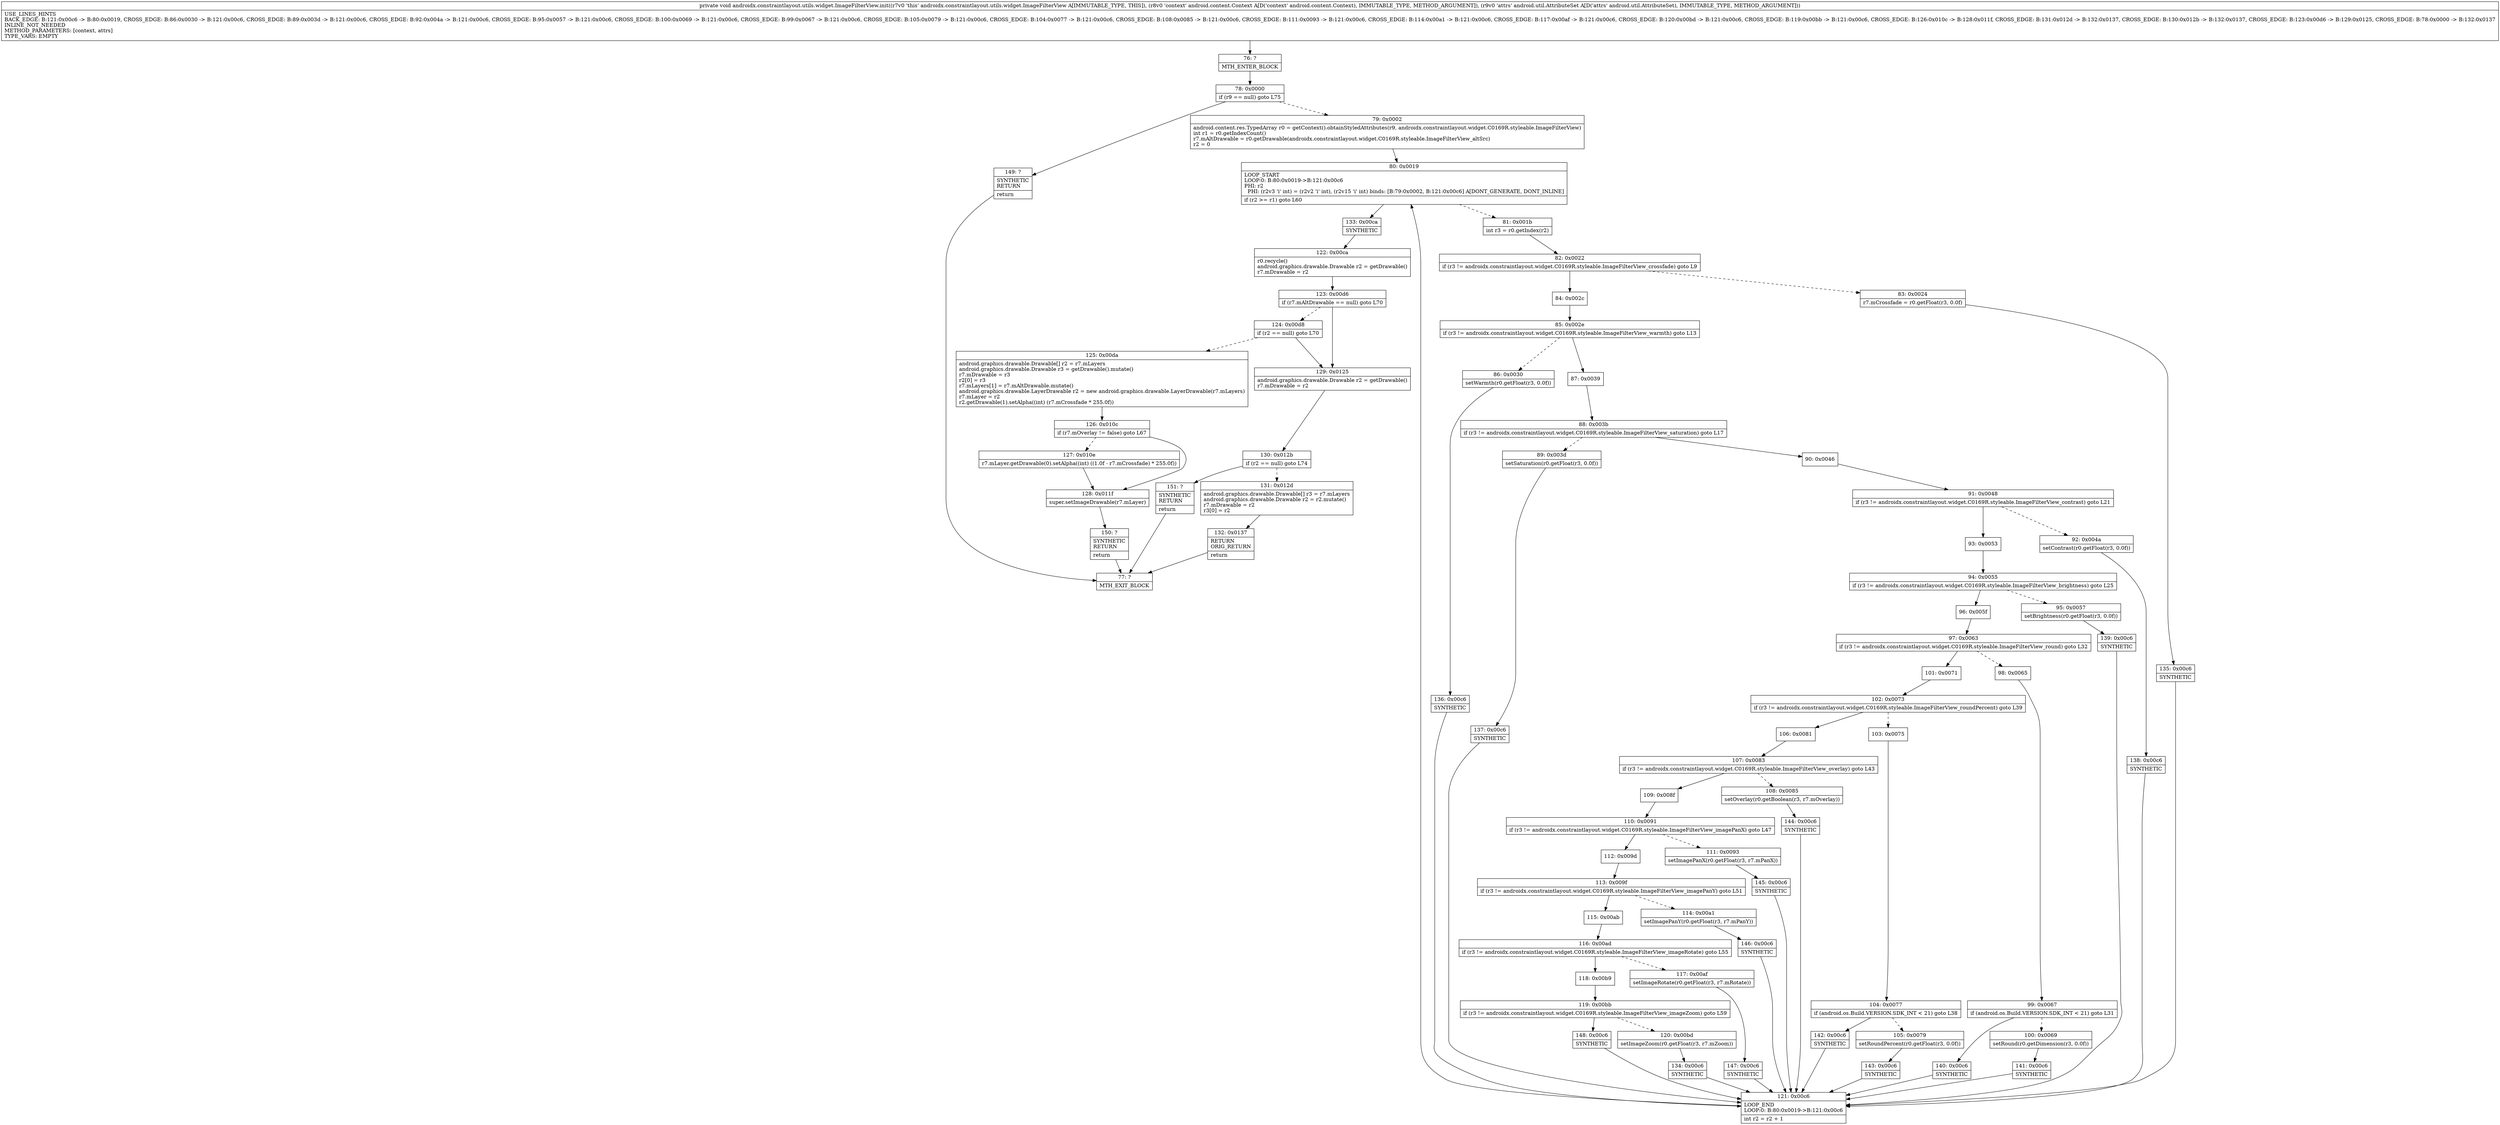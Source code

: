 digraph "CFG forandroidx.constraintlayout.utils.widget.ImageFilterView.init(Landroid\/content\/Context;Landroid\/util\/AttributeSet;)V" {
Node_76 [shape=record,label="{76\:\ ?|MTH_ENTER_BLOCK\l}"];
Node_78 [shape=record,label="{78\:\ 0x0000|if (r9 == null) goto L75\l}"];
Node_79 [shape=record,label="{79\:\ 0x0002|android.content.res.TypedArray r0 = getContext().obtainStyledAttributes(r9, androidx.constraintlayout.widget.C0169R.styleable.ImageFilterView)\lint r1 = r0.getIndexCount()\lr7.mAltDrawable = r0.getDrawable(androidx.constraintlayout.widget.C0169R.styleable.ImageFilterView_altSrc)\lr2 = 0\l}"];
Node_80 [shape=record,label="{80\:\ 0x0019|LOOP_START\lLOOP:0: B:80:0x0019\-\>B:121:0x00c6\lPHI: r2 \l  PHI: (r2v3 'i' int) = (r2v2 'i' int), (r2v15 'i' int) binds: [B:79:0x0002, B:121:0x00c6] A[DONT_GENERATE, DONT_INLINE]\l|if (r2 \>= r1) goto L60\l}"];
Node_81 [shape=record,label="{81\:\ 0x001b|int r3 = r0.getIndex(r2)\l}"];
Node_82 [shape=record,label="{82\:\ 0x0022|if (r3 != androidx.constraintlayout.widget.C0169R.styleable.ImageFilterView_crossfade) goto L9\l}"];
Node_83 [shape=record,label="{83\:\ 0x0024|r7.mCrossfade = r0.getFloat(r3, 0.0f)\l}"];
Node_135 [shape=record,label="{135\:\ 0x00c6|SYNTHETIC\l}"];
Node_121 [shape=record,label="{121\:\ 0x00c6|LOOP_END\lLOOP:0: B:80:0x0019\-\>B:121:0x00c6\l|int r2 = r2 + 1\l}"];
Node_84 [shape=record,label="{84\:\ 0x002c}"];
Node_85 [shape=record,label="{85\:\ 0x002e|if (r3 != androidx.constraintlayout.widget.C0169R.styleable.ImageFilterView_warmth) goto L13\l}"];
Node_86 [shape=record,label="{86\:\ 0x0030|setWarmth(r0.getFloat(r3, 0.0f))\l}"];
Node_136 [shape=record,label="{136\:\ 0x00c6|SYNTHETIC\l}"];
Node_87 [shape=record,label="{87\:\ 0x0039}"];
Node_88 [shape=record,label="{88\:\ 0x003b|if (r3 != androidx.constraintlayout.widget.C0169R.styleable.ImageFilterView_saturation) goto L17\l}"];
Node_89 [shape=record,label="{89\:\ 0x003d|setSaturation(r0.getFloat(r3, 0.0f))\l}"];
Node_137 [shape=record,label="{137\:\ 0x00c6|SYNTHETIC\l}"];
Node_90 [shape=record,label="{90\:\ 0x0046}"];
Node_91 [shape=record,label="{91\:\ 0x0048|if (r3 != androidx.constraintlayout.widget.C0169R.styleable.ImageFilterView_contrast) goto L21\l}"];
Node_92 [shape=record,label="{92\:\ 0x004a|setContrast(r0.getFloat(r3, 0.0f))\l}"];
Node_138 [shape=record,label="{138\:\ 0x00c6|SYNTHETIC\l}"];
Node_93 [shape=record,label="{93\:\ 0x0053}"];
Node_94 [shape=record,label="{94\:\ 0x0055|if (r3 != androidx.constraintlayout.widget.C0169R.styleable.ImageFilterView_brightness) goto L25\l}"];
Node_95 [shape=record,label="{95\:\ 0x0057|setBrightness(r0.getFloat(r3, 0.0f))\l}"];
Node_139 [shape=record,label="{139\:\ 0x00c6|SYNTHETIC\l}"];
Node_96 [shape=record,label="{96\:\ 0x005f}"];
Node_97 [shape=record,label="{97\:\ 0x0063|if (r3 != androidx.constraintlayout.widget.C0169R.styleable.ImageFilterView_round) goto L32\l}"];
Node_98 [shape=record,label="{98\:\ 0x0065}"];
Node_99 [shape=record,label="{99\:\ 0x0067|if (android.os.Build.VERSION.SDK_INT \< 21) goto L31\l}"];
Node_100 [shape=record,label="{100\:\ 0x0069|setRound(r0.getDimension(r3, 0.0f))\l}"];
Node_141 [shape=record,label="{141\:\ 0x00c6|SYNTHETIC\l}"];
Node_140 [shape=record,label="{140\:\ 0x00c6|SYNTHETIC\l}"];
Node_101 [shape=record,label="{101\:\ 0x0071}"];
Node_102 [shape=record,label="{102\:\ 0x0073|if (r3 != androidx.constraintlayout.widget.C0169R.styleable.ImageFilterView_roundPercent) goto L39\l}"];
Node_103 [shape=record,label="{103\:\ 0x0075}"];
Node_104 [shape=record,label="{104\:\ 0x0077|if (android.os.Build.VERSION.SDK_INT \< 21) goto L38\l}"];
Node_105 [shape=record,label="{105\:\ 0x0079|setRoundPercent(r0.getFloat(r3, 0.0f))\l}"];
Node_143 [shape=record,label="{143\:\ 0x00c6|SYNTHETIC\l}"];
Node_142 [shape=record,label="{142\:\ 0x00c6|SYNTHETIC\l}"];
Node_106 [shape=record,label="{106\:\ 0x0081}"];
Node_107 [shape=record,label="{107\:\ 0x0083|if (r3 != androidx.constraintlayout.widget.C0169R.styleable.ImageFilterView_overlay) goto L43\l}"];
Node_108 [shape=record,label="{108\:\ 0x0085|setOverlay(r0.getBoolean(r3, r7.mOverlay))\l}"];
Node_144 [shape=record,label="{144\:\ 0x00c6|SYNTHETIC\l}"];
Node_109 [shape=record,label="{109\:\ 0x008f}"];
Node_110 [shape=record,label="{110\:\ 0x0091|if (r3 != androidx.constraintlayout.widget.C0169R.styleable.ImageFilterView_imagePanX) goto L47\l}"];
Node_111 [shape=record,label="{111\:\ 0x0093|setImagePanX(r0.getFloat(r3, r7.mPanX))\l}"];
Node_145 [shape=record,label="{145\:\ 0x00c6|SYNTHETIC\l}"];
Node_112 [shape=record,label="{112\:\ 0x009d}"];
Node_113 [shape=record,label="{113\:\ 0x009f|if (r3 != androidx.constraintlayout.widget.C0169R.styleable.ImageFilterView_imagePanY) goto L51\l}"];
Node_114 [shape=record,label="{114\:\ 0x00a1|setImagePanY(r0.getFloat(r3, r7.mPanY))\l}"];
Node_146 [shape=record,label="{146\:\ 0x00c6|SYNTHETIC\l}"];
Node_115 [shape=record,label="{115\:\ 0x00ab}"];
Node_116 [shape=record,label="{116\:\ 0x00ad|if (r3 != androidx.constraintlayout.widget.C0169R.styleable.ImageFilterView_imageRotate) goto L55\l}"];
Node_117 [shape=record,label="{117\:\ 0x00af|setImageRotate(r0.getFloat(r3, r7.mRotate))\l}"];
Node_147 [shape=record,label="{147\:\ 0x00c6|SYNTHETIC\l}"];
Node_118 [shape=record,label="{118\:\ 0x00b9}"];
Node_119 [shape=record,label="{119\:\ 0x00bb|if (r3 != androidx.constraintlayout.widget.C0169R.styleable.ImageFilterView_imageZoom) goto L59\l}"];
Node_120 [shape=record,label="{120\:\ 0x00bd|setImageZoom(r0.getFloat(r3, r7.mZoom))\l}"];
Node_134 [shape=record,label="{134\:\ 0x00c6|SYNTHETIC\l}"];
Node_148 [shape=record,label="{148\:\ 0x00c6|SYNTHETIC\l}"];
Node_133 [shape=record,label="{133\:\ 0x00ca|SYNTHETIC\l}"];
Node_122 [shape=record,label="{122\:\ 0x00ca|r0.recycle()\landroid.graphics.drawable.Drawable r2 = getDrawable()\lr7.mDrawable = r2\l}"];
Node_123 [shape=record,label="{123\:\ 0x00d6|if (r7.mAltDrawable == null) goto L70\l}"];
Node_124 [shape=record,label="{124\:\ 0x00d8|if (r2 == null) goto L70\l}"];
Node_125 [shape=record,label="{125\:\ 0x00da|android.graphics.drawable.Drawable[] r2 = r7.mLayers\landroid.graphics.drawable.Drawable r3 = getDrawable().mutate()\lr7.mDrawable = r3\lr2[0] = r3\lr7.mLayers[1] = r7.mAltDrawable.mutate()\landroid.graphics.drawable.LayerDrawable r2 = new android.graphics.drawable.LayerDrawable(r7.mLayers)\lr7.mLayer = r2\lr2.getDrawable(1).setAlpha((int) (r7.mCrossfade * 255.0f))\l}"];
Node_126 [shape=record,label="{126\:\ 0x010c|if (r7.mOverlay != false) goto L67\l}"];
Node_127 [shape=record,label="{127\:\ 0x010e|r7.mLayer.getDrawable(0).setAlpha((int) ((1.0f \- r7.mCrossfade) * 255.0f))\l}"];
Node_128 [shape=record,label="{128\:\ 0x011f|super.setImageDrawable(r7.mLayer)\l}"];
Node_150 [shape=record,label="{150\:\ ?|SYNTHETIC\lRETURN\l|return\l}"];
Node_77 [shape=record,label="{77\:\ ?|MTH_EXIT_BLOCK\l}"];
Node_129 [shape=record,label="{129\:\ 0x0125|android.graphics.drawable.Drawable r2 = getDrawable()\lr7.mDrawable = r2\l}"];
Node_130 [shape=record,label="{130\:\ 0x012b|if (r2 == null) goto L74\l}"];
Node_131 [shape=record,label="{131\:\ 0x012d|android.graphics.drawable.Drawable[] r3 = r7.mLayers\landroid.graphics.drawable.Drawable r2 = r2.mutate()\lr7.mDrawable = r2\lr3[0] = r2\l}"];
Node_132 [shape=record,label="{132\:\ 0x0137|RETURN\lORIG_RETURN\l|return\l}"];
Node_151 [shape=record,label="{151\:\ ?|SYNTHETIC\lRETURN\l|return\l}"];
Node_149 [shape=record,label="{149\:\ ?|SYNTHETIC\lRETURN\l|return\l}"];
MethodNode[shape=record,label="{private void androidx.constraintlayout.utils.widget.ImageFilterView.init((r7v0 'this' androidx.constraintlayout.utils.widget.ImageFilterView A[IMMUTABLE_TYPE, THIS]), (r8v0 'context' android.content.Context A[D('context' android.content.Context), IMMUTABLE_TYPE, METHOD_ARGUMENT]), (r9v0 'attrs' android.util.AttributeSet A[D('attrs' android.util.AttributeSet), IMMUTABLE_TYPE, METHOD_ARGUMENT]))  | USE_LINES_HINTS\lBACK_EDGE: B:121:0x00c6 \-\> B:80:0x0019, CROSS_EDGE: B:86:0x0030 \-\> B:121:0x00c6, CROSS_EDGE: B:89:0x003d \-\> B:121:0x00c6, CROSS_EDGE: B:92:0x004a \-\> B:121:0x00c6, CROSS_EDGE: B:95:0x0057 \-\> B:121:0x00c6, CROSS_EDGE: B:100:0x0069 \-\> B:121:0x00c6, CROSS_EDGE: B:99:0x0067 \-\> B:121:0x00c6, CROSS_EDGE: B:105:0x0079 \-\> B:121:0x00c6, CROSS_EDGE: B:104:0x0077 \-\> B:121:0x00c6, CROSS_EDGE: B:108:0x0085 \-\> B:121:0x00c6, CROSS_EDGE: B:111:0x0093 \-\> B:121:0x00c6, CROSS_EDGE: B:114:0x00a1 \-\> B:121:0x00c6, CROSS_EDGE: B:117:0x00af \-\> B:121:0x00c6, CROSS_EDGE: B:120:0x00bd \-\> B:121:0x00c6, CROSS_EDGE: B:119:0x00bb \-\> B:121:0x00c6, CROSS_EDGE: B:126:0x010c \-\> B:128:0x011f, CROSS_EDGE: B:131:0x012d \-\> B:132:0x0137, CROSS_EDGE: B:130:0x012b \-\> B:132:0x0137, CROSS_EDGE: B:123:0x00d6 \-\> B:129:0x0125, CROSS_EDGE: B:78:0x0000 \-\> B:132:0x0137\lINLINE_NOT_NEEDED\lMETHOD_PARAMETERS: [context, attrs]\lTYPE_VARS: EMPTY\l}"];
MethodNode -> Node_76;Node_76 -> Node_78;
Node_78 -> Node_79[style=dashed];
Node_78 -> Node_149;
Node_79 -> Node_80;
Node_80 -> Node_81[style=dashed];
Node_80 -> Node_133;
Node_81 -> Node_82;
Node_82 -> Node_83[style=dashed];
Node_82 -> Node_84;
Node_83 -> Node_135;
Node_135 -> Node_121;
Node_121 -> Node_80;
Node_84 -> Node_85;
Node_85 -> Node_86[style=dashed];
Node_85 -> Node_87;
Node_86 -> Node_136;
Node_136 -> Node_121;
Node_87 -> Node_88;
Node_88 -> Node_89[style=dashed];
Node_88 -> Node_90;
Node_89 -> Node_137;
Node_137 -> Node_121;
Node_90 -> Node_91;
Node_91 -> Node_92[style=dashed];
Node_91 -> Node_93;
Node_92 -> Node_138;
Node_138 -> Node_121;
Node_93 -> Node_94;
Node_94 -> Node_95[style=dashed];
Node_94 -> Node_96;
Node_95 -> Node_139;
Node_139 -> Node_121;
Node_96 -> Node_97;
Node_97 -> Node_98[style=dashed];
Node_97 -> Node_101;
Node_98 -> Node_99;
Node_99 -> Node_100[style=dashed];
Node_99 -> Node_140;
Node_100 -> Node_141;
Node_141 -> Node_121;
Node_140 -> Node_121;
Node_101 -> Node_102;
Node_102 -> Node_103[style=dashed];
Node_102 -> Node_106;
Node_103 -> Node_104;
Node_104 -> Node_105[style=dashed];
Node_104 -> Node_142;
Node_105 -> Node_143;
Node_143 -> Node_121;
Node_142 -> Node_121;
Node_106 -> Node_107;
Node_107 -> Node_108[style=dashed];
Node_107 -> Node_109;
Node_108 -> Node_144;
Node_144 -> Node_121;
Node_109 -> Node_110;
Node_110 -> Node_111[style=dashed];
Node_110 -> Node_112;
Node_111 -> Node_145;
Node_145 -> Node_121;
Node_112 -> Node_113;
Node_113 -> Node_114[style=dashed];
Node_113 -> Node_115;
Node_114 -> Node_146;
Node_146 -> Node_121;
Node_115 -> Node_116;
Node_116 -> Node_117[style=dashed];
Node_116 -> Node_118;
Node_117 -> Node_147;
Node_147 -> Node_121;
Node_118 -> Node_119;
Node_119 -> Node_120[style=dashed];
Node_119 -> Node_148;
Node_120 -> Node_134;
Node_134 -> Node_121;
Node_148 -> Node_121;
Node_133 -> Node_122;
Node_122 -> Node_123;
Node_123 -> Node_124[style=dashed];
Node_123 -> Node_129;
Node_124 -> Node_125[style=dashed];
Node_124 -> Node_129;
Node_125 -> Node_126;
Node_126 -> Node_127[style=dashed];
Node_126 -> Node_128;
Node_127 -> Node_128;
Node_128 -> Node_150;
Node_150 -> Node_77;
Node_129 -> Node_130;
Node_130 -> Node_131[style=dashed];
Node_130 -> Node_151;
Node_131 -> Node_132;
Node_132 -> Node_77;
Node_151 -> Node_77;
Node_149 -> Node_77;
}

